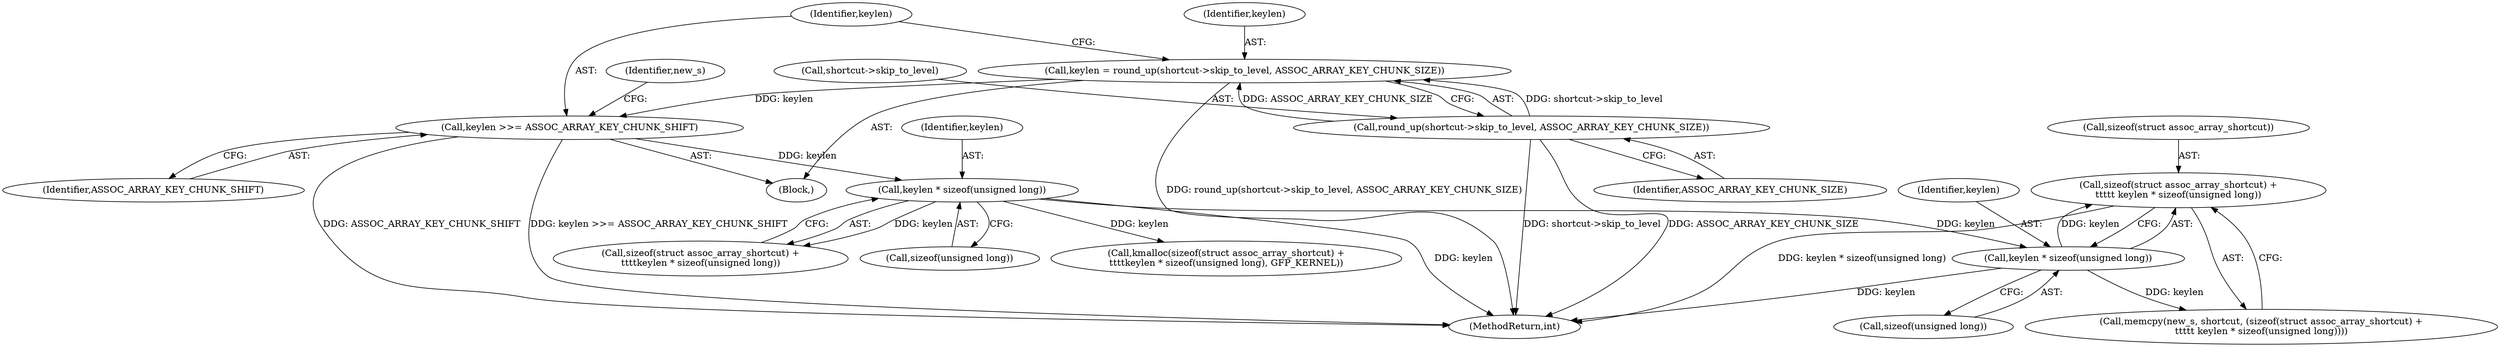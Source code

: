 digraph "0_linux_95389b08d93d5c06ec63ab49bd732b0069b7c35e@API" {
"1000244" [label="(Call,sizeof(struct assoc_array_shortcut) +\n\t\t\t\t\t keylen * sizeof(unsigned long))"];
"1000247" [label="(Call,keylen * sizeof(unsigned long))"];
"1000228" [label="(Call,keylen * sizeof(unsigned long))"];
"1000219" [label="(Call,keylen >>= ASSOC_ARRAY_KEY_CHUNK_SHIFT)"];
"1000212" [label="(Call,keylen = round_up(shortcut->skip_to_level, ASSOC_ARRAY_KEY_CHUNK_SIZE))"];
"1000214" [label="(Call,round_up(shortcut->skip_to_level, ASSOC_ARRAY_KEY_CHUNK_SIZE))"];
"1000220" [label="(Identifier,keylen)"];
"1000228" [label="(Call,keylen * sizeof(unsigned long))"];
"1000245" [label="(Call,sizeof(struct assoc_array_shortcut))"];
"1000229" [label="(Identifier,keylen)"];
"1000249" [label="(Call,sizeof(unsigned long))"];
"1000224" [label="(Call,kmalloc(sizeof(struct assoc_array_shortcut) +\n\t\t\t\tkeylen * sizeof(unsigned long), GFP_KERNEL))"];
"1000218" [label="(Identifier,ASSOC_ARRAY_KEY_CHUNK_SIZE)"];
"1000225" [label="(Call,sizeof(struct assoc_array_shortcut) +\n\t\t\t\tkeylen * sizeof(unsigned long))"];
"1000241" [label="(Call,memcpy(new_s, shortcut, (sizeof(struct assoc_array_shortcut) +\n\t\t\t\t\t keylen * sizeof(unsigned long))))"];
"1000213" [label="(Identifier,keylen)"];
"1000219" [label="(Call,keylen >>= ASSOC_ARRAY_KEY_CHUNK_SHIFT)"];
"1000882" [label="(MethodReturn,int)"];
"1000244" [label="(Call,sizeof(struct assoc_array_shortcut) +\n\t\t\t\t\t keylen * sizeof(unsigned long))"];
"1000248" [label="(Identifier,keylen)"];
"1000212" [label="(Call,keylen = round_up(shortcut->skip_to_level, ASSOC_ARRAY_KEY_CHUNK_SIZE))"];
"1000207" [label="(Block,)"];
"1000221" [label="(Identifier,ASSOC_ARRAY_KEY_CHUNK_SHIFT)"];
"1000215" [label="(Call,shortcut->skip_to_level)"];
"1000230" [label="(Call,sizeof(unsigned long))"];
"1000247" [label="(Call,keylen * sizeof(unsigned long))"];
"1000223" [label="(Identifier,new_s)"];
"1000214" [label="(Call,round_up(shortcut->skip_to_level, ASSOC_ARRAY_KEY_CHUNK_SIZE))"];
"1000244" -> "1000241"  [label="AST: "];
"1000244" -> "1000247"  [label="CFG: "];
"1000245" -> "1000244"  [label="AST: "];
"1000247" -> "1000244"  [label="AST: "];
"1000241" -> "1000244"  [label="CFG: "];
"1000244" -> "1000882"  [label="DDG: keylen * sizeof(unsigned long)"];
"1000247" -> "1000244"  [label="DDG: keylen"];
"1000247" -> "1000249"  [label="CFG: "];
"1000248" -> "1000247"  [label="AST: "];
"1000249" -> "1000247"  [label="AST: "];
"1000247" -> "1000882"  [label="DDG: keylen"];
"1000247" -> "1000241"  [label="DDG: keylen"];
"1000228" -> "1000247"  [label="DDG: keylen"];
"1000228" -> "1000225"  [label="AST: "];
"1000228" -> "1000230"  [label="CFG: "];
"1000229" -> "1000228"  [label="AST: "];
"1000230" -> "1000228"  [label="AST: "];
"1000225" -> "1000228"  [label="CFG: "];
"1000228" -> "1000882"  [label="DDG: keylen"];
"1000228" -> "1000224"  [label="DDG: keylen"];
"1000228" -> "1000225"  [label="DDG: keylen"];
"1000219" -> "1000228"  [label="DDG: keylen"];
"1000219" -> "1000207"  [label="AST: "];
"1000219" -> "1000221"  [label="CFG: "];
"1000220" -> "1000219"  [label="AST: "];
"1000221" -> "1000219"  [label="AST: "];
"1000223" -> "1000219"  [label="CFG: "];
"1000219" -> "1000882"  [label="DDG: ASSOC_ARRAY_KEY_CHUNK_SHIFT"];
"1000219" -> "1000882"  [label="DDG: keylen >>= ASSOC_ARRAY_KEY_CHUNK_SHIFT"];
"1000212" -> "1000219"  [label="DDG: keylen"];
"1000212" -> "1000207"  [label="AST: "];
"1000212" -> "1000214"  [label="CFG: "];
"1000213" -> "1000212"  [label="AST: "];
"1000214" -> "1000212"  [label="AST: "];
"1000220" -> "1000212"  [label="CFG: "];
"1000212" -> "1000882"  [label="DDG: round_up(shortcut->skip_to_level, ASSOC_ARRAY_KEY_CHUNK_SIZE)"];
"1000214" -> "1000212"  [label="DDG: shortcut->skip_to_level"];
"1000214" -> "1000212"  [label="DDG: ASSOC_ARRAY_KEY_CHUNK_SIZE"];
"1000214" -> "1000218"  [label="CFG: "];
"1000215" -> "1000214"  [label="AST: "];
"1000218" -> "1000214"  [label="AST: "];
"1000214" -> "1000882"  [label="DDG: ASSOC_ARRAY_KEY_CHUNK_SIZE"];
"1000214" -> "1000882"  [label="DDG: shortcut->skip_to_level"];
}
